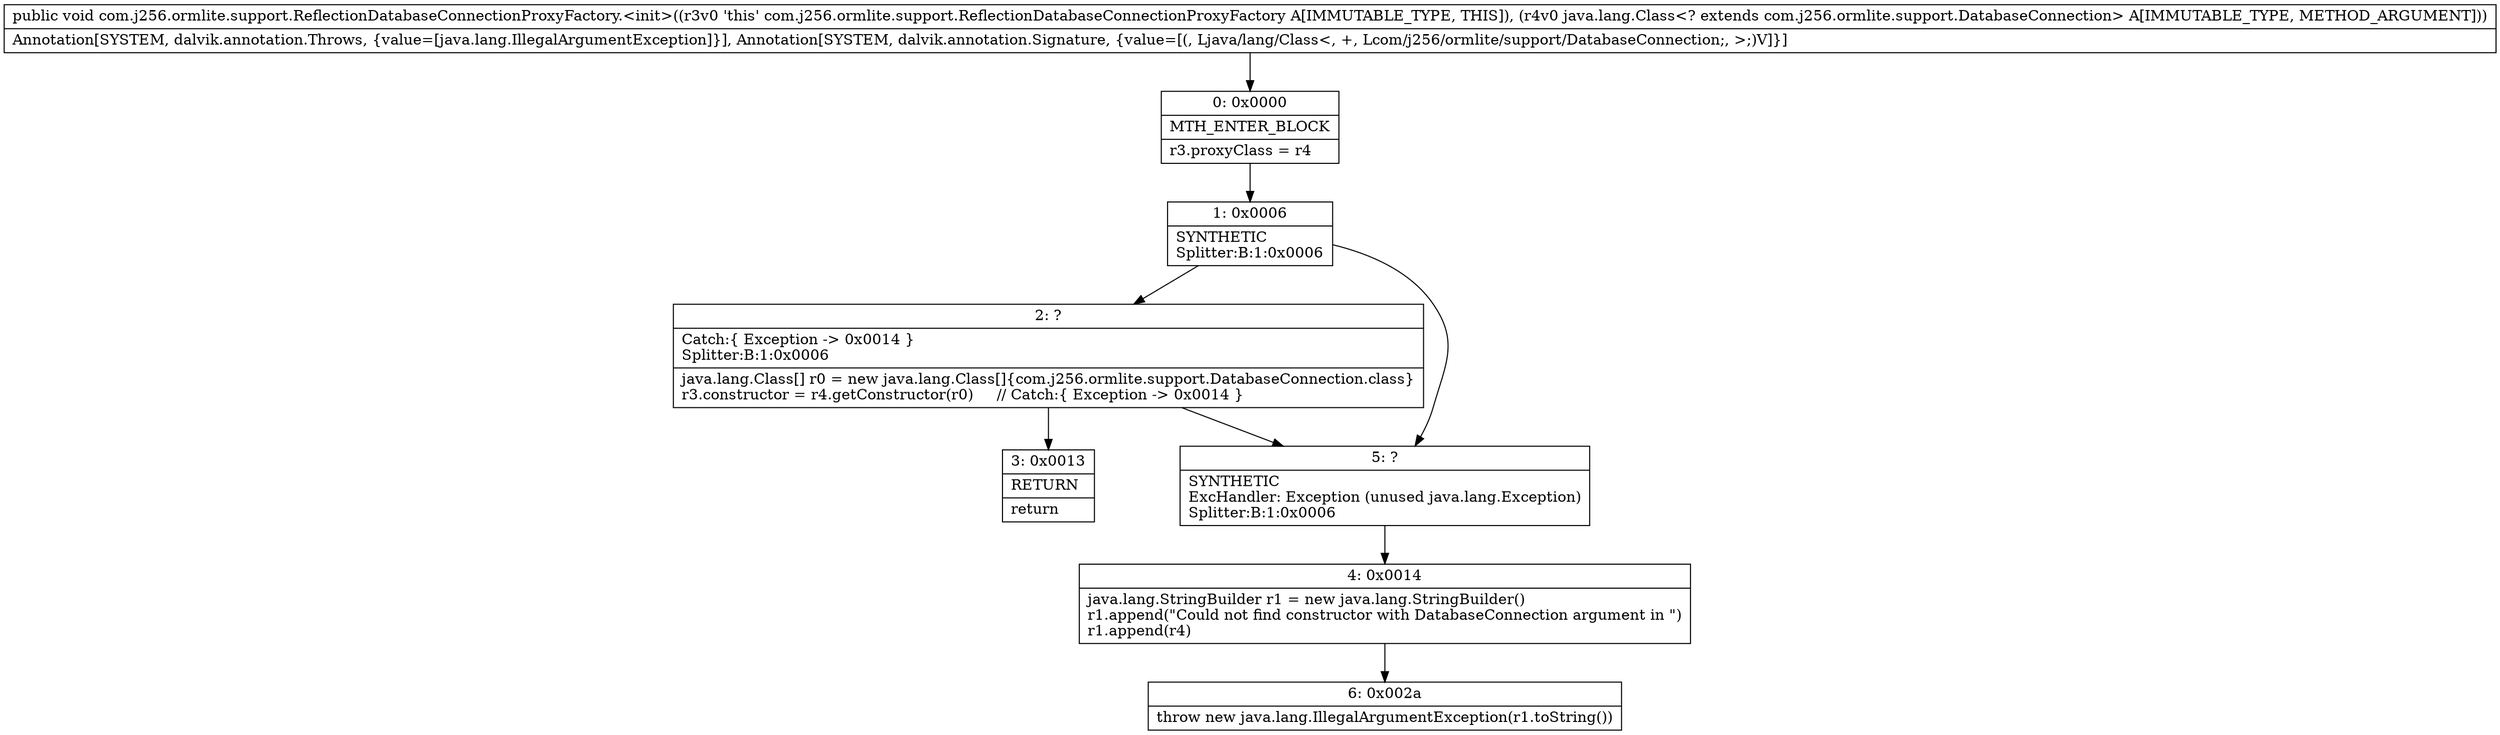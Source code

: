 digraph "CFG forcom.j256.ormlite.support.ReflectionDatabaseConnectionProxyFactory.\<init\>(Ljava\/lang\/Class;)V" {
Node_0 [shape=record,label="{0\:\ 0x0000|MTH_ENTER_BLOCK\l|r3.proxyClass = r4\l}"];
Node_1 [shape=record,label="{1\:\ 0x0006|SYNTHETIC\lSplitter:B:1:0x0006\l}"];
Node_2 [shape=record,label="{2\:\ ?|Catch:\{ Exception \-\> 0x0014 \}\lSplitter:B:1:0x0006\l|java.lang.Class[] r0 = new java.lang.Class[]\{com.j256.ormlite.support.DatabaseConnection.class\}\lr3.constructor = r4.getConstructor(r0)     \/\/ Catch:\{ Exception \-\> 0x0014 \}\l}"];
Node_3 [shape=record,label="{3\:\ 0x0013|RETURN\l|return\l}"];
Node_4 [shape=record,label="{4\:\ 0x0014|java.lang.StringBuilder r1 = new java.lang.StringBuilder()\lr1.append(\"Could not find constructor with DatabaseConnection argument in \")\lr1.append(r4)\l}"];
Node_5 [shape=record,label="{5\:\ ?|SYNTHETIC\lExcHandler: Exception (unused java.lang.Exception)\lSplitter:B:1:0x0006\l}"];
Node_6 [shape=record,label="{6\:\ 0x002a|throw new java.lang.IllegalArgumentException(r1.toString())\l}"];
MethodNode[shape=record,label="{public void com.j256.ormlite.support.ReflectionDatabaseConnectionProxyFactory.\<init\>((r3v0 'this' com.j256.ormlite.support.ReflectionDatabaseConnectionProxyFactory A[IMMUTABLE_TYPE, THIS]), (r4v0 java.lang.Class\<? extends com.j256.ormlite.support.DatabaseConnection\> A[IMMUTABLE_TYPE, METHOD_ARGUMENT]))  | Annotation[SYSTEM, dalvik.annotation.Throws, \{value=[java.lang.IllegalArgumentException]\}], Annotation[SYSTEM, dalvik.annotation.Signature, \{value=[(, Ljava\/lang\/Class\<, +, Lcom\/j256\/ormlite\/support\/DatabaseConnection;, \>;)V]\}]\l}"];
MethodNode -> Node_0;
Node_0 -> Node_1;
Node_1 -> Node_2;
Node_1 -> Node_5;
Node_2 -> Node_3;
Node_2 -> Node_5;
Node_4 -> Node_6;
Node_5 -> Node_4;
}

